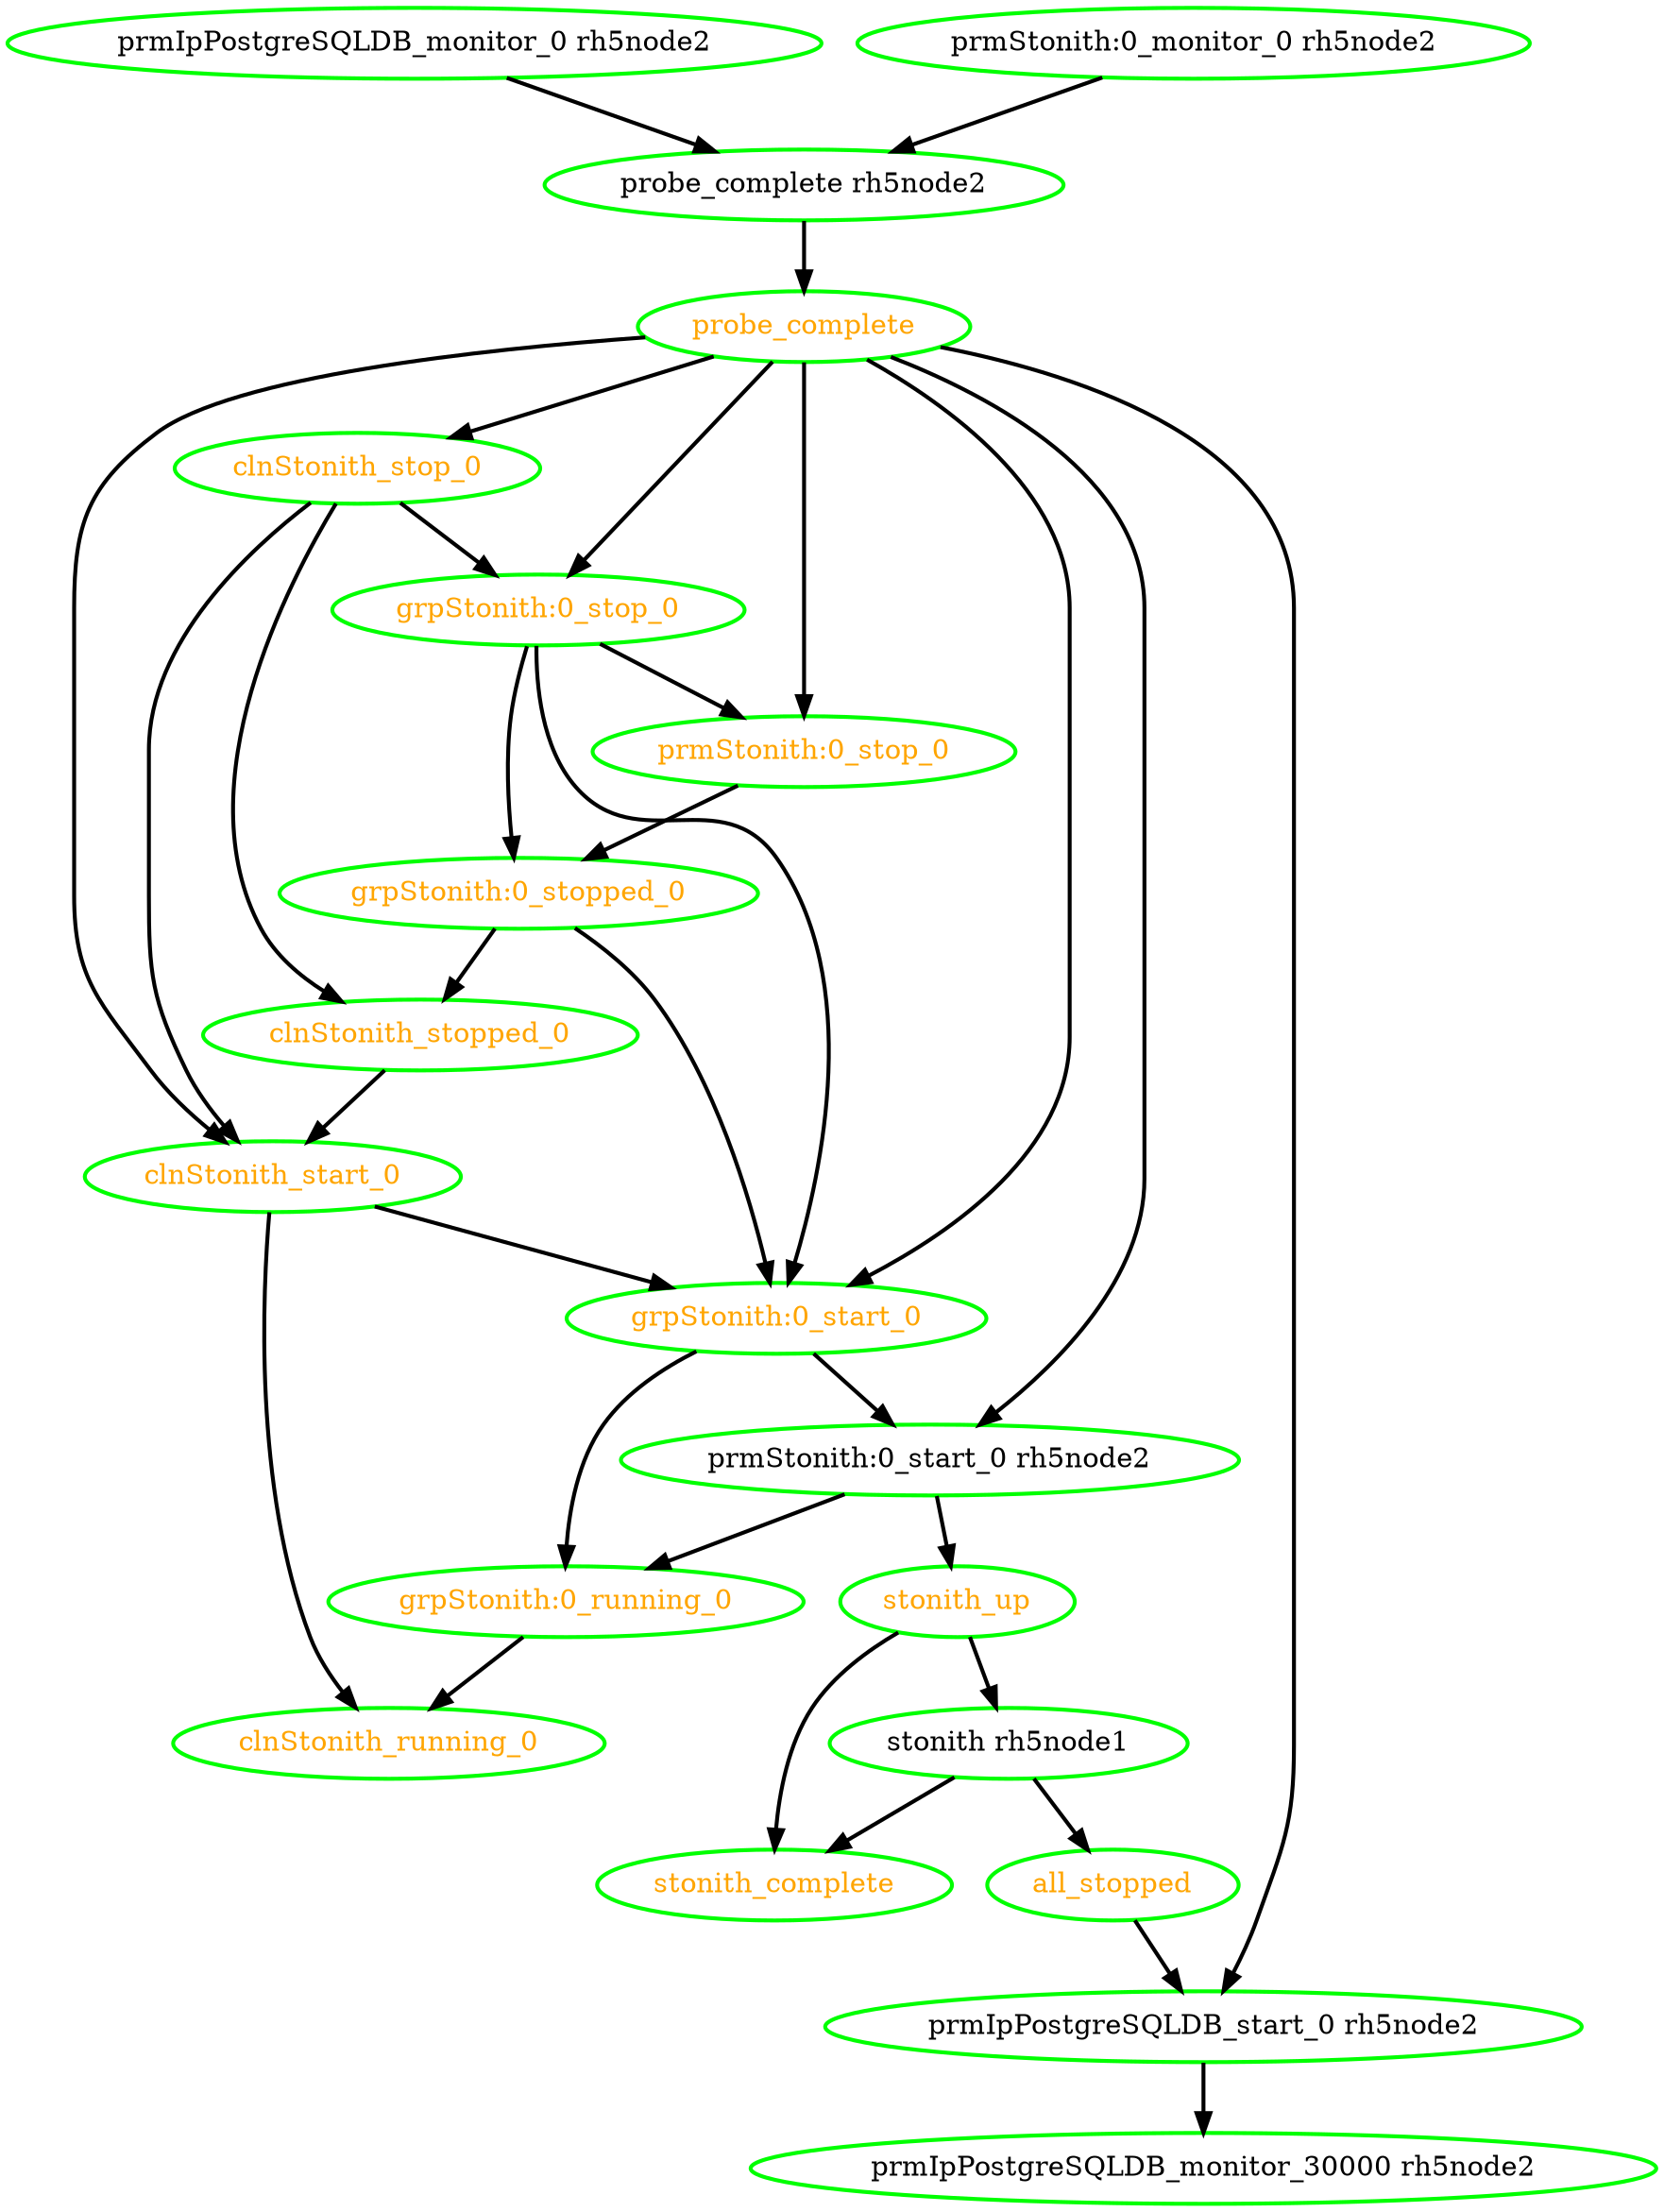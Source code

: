 digraph "g" {
"all_stopped" -> "prmIpPostgreSQLDB_start_0 rh5node2" [ style = bold]
"all_stopped" [ style=bold color="green" fontcolor="orange"  ]
"clnStonith_running_0" [ style=bold color="green" fontcolor="orange"  ]
"clnStonith_start_0" -> "clnStonith_running_0" [ style = bold]
"clnStonith_start_0" -> "grpStonith:0_start_0" [ style = bold]
"clnStonith_start_0" [ style=bold color="green" fontcolor="orange"  ]
"clnStonith_stop_0" -> "clnStonith_start_0" [ style = bold]
"clnStonith_stop_0" -> "clnStonith_stopped_0" [ style = bold]
"clnStonith_stop_0" -> "grpStonith:0_stop_0" [ style = bold]
"clnStonith_stop_0" [ style=bold color="green" fontcolor="orange"  ]
"clnStonith_stopped_0" -> "clnStonith_start_0" [ style = bold]
"clnStonith_stopped_0" [ style=bold color="green" fontcolor="orange"  ]
"grpStonith:0_running_0" -> "clnStonith_running_0" [ style = bold]
"grpStonith:0_running_0" [ style=bold color="green" fontcolor="orange"  ]
"grpStonith:0_start_0" -> "grpStonith:0_running_0" [ style = bold]
"grpStonith:0_start_0" -> "prmStonith:0_start_0 rh5node2" [ style = bold]
"grpStonith:0_start_0" [ style=bold color="green" fontcolor="orange"  ]
"grpStonith:0_stop_0" -> "grpStonith:0_start_0" [ style = bold]
"grpStonith:0_stop_0" -> "grpStonith:0_stopped_0" [ style = bold]
"grpStonith:0_stop_0" -> "prmStonith:0_stop_0" [ style = bold]
"grpStonith:0_stop_0" [ style=bold color="green" fontcolor="orange"  ]
"grpStonith:0_stopped_0" -> "clnStonith_stopped_0" [ style = bold]
"grpStonith:0_stopped_0" -> "grpStonith:0_start_0" [ style = bold]
"grpStonith:0_stopped_0" [ style=bold color="green" fontcolor="orange"  ]
"prmIpPostgreSQLDB_monitor_0 rh5node2" -> "probe_complete rh5node2" [ style = bold]
"prmIpPostgreSQLDB_monitor_0 rh5node2" [ style=bold color="green" fontcolor="black"  ]
"prmIpPostgreSQLDB_monitor_30000 rh5node2" [ style=bold color="green" fontcolor="black"  ]
"prmIpPostgreSQLDB_start_0 rh5node2" -> "prmIpPostgreSQLDB_monitor_30000 rh5node2" [ style = bold]
"prmIpPostgreSQLDB_start_0 rh5node2" [ style=bold color="green" fontcolor="black"  ]
"prmStonith:0_monitor_0 rh5node2" -> "probe_complete rh5node2" [ style = bold]
"prmStonith:0_monitor_0 rh5node2" [ style=bold color="green" fontcolor="black"  ]
"prmStonith:0_start_0 rh5node2" -> "grpStonith:0_running_0" [ style = bold]
"prmStonith:0_start_0 rh5node2" -> "stonith_up" [ style = bold]
"prmStonith:0_start_0 rh5node2" [ style=bold color="green" fontcolor="black"  ]
"prmStonith:0_stop_0" -> "grpStonith:0_stopped_0" [ style = bold]
"prmStonith:0_stop_0" [ style=bold color="green" fontcolor="orange"  ]
"probe_complete rh5node2" -> "probe_complete" [ style = bold]
"probe_complete rh5node2" [ style=bold color="green" fontcolor="black"  ]
"probe_complete" -> "clnStonith_start_0" [ style = bold]
"probe_complete" -> "clnStonith_stop_0" [ style = bold]
"probe_complete" -> "grpStonith:0_start_0" [ style = bold]
"probe_complete" -> "grpStonith:0_stop_0" [ style = bold]
"probe_complete" -> "prmIpPostgreSQLDB_start_0 rh5node2" [ style = bold]
"probe_complete" -> "prmStonith:0_start_0 rh5node2" [ style = bold]
"probe_complete" -> "prmStonith:0_stop_0" [ style = bold]
"probe_complete" [ style=bold color="green" fontcolor="orange"  ]
"stonith rh5node1" -> "all_stopped" [ style = bold]
"stonith rh5node1" -> "stonith_complete" [ style = bold]
"stonith rh5node1" [ style=bold color="green" fontcolor="black"  ]
"stonith_complete" [ style=bold color="green" fontcolor="orange"  ]
"stonith_up" -> "stonith rh5node1" [ style = bold]
"stonith_up" -> "stonith_complete" [ style = bold]
"stonith_up" [ style=bold color="green" fontcolor="orange"  ]
}

